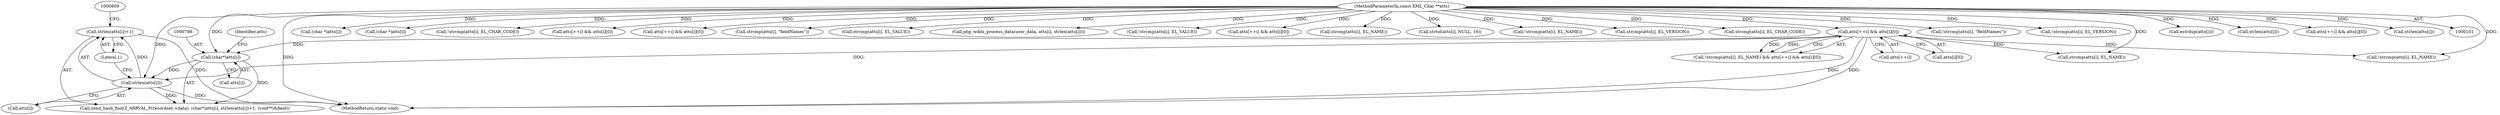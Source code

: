 digraph "1_php-src_c4cca4c20e75359c9a13a1f9a36cb7b4e9601d29?w=1@API" {
"1000802" [label="(Call,strlen(atts[i])+1)"];
"1000803" [label="(Call,strlen(atts[i]))"];
"1000762" [label="(Call,atts[++i] && atts[i][0])"];
"1000104" [label="(MethodParameterIn,const XML_Char **atts)"];
"1000797" [label="(Call,(char*)atts[i])"];
"1000627" [label="(Call,(char *)atts[i])"];
"1000638" [label="(Call,(char *)atts[i])"];
"1000256" [label="(Call,!strcmp(atts[i], EL_CHAR_CODE))"];
"1000803" [label="(Call,strlen(atts[i]))"];
"1000797" [label="(Call,(char*)atts[i])"];
"1000763" [label="(Call,atts[++i])"];
"1000362" [label="(Call,atts[++i] && atts[i][0])"];
"1000762" [label="(Call,atts[++i] && atts[i][0])"];
"1000805" [label="(Identifier,atts)"];
"1000767" [label="(Call,atts[i][0])"];
"1000262" [label="(Call,atts[++i] && atts[i][0])"];
"1000804" [label="(Call,atts[i])"];
"1000603" [label="(Call,strcmp(atts[i], \"fieldNames\"))"];
"1000807" [label="(Literal,1)"];
"1000357" [label="(Call,strcmp(atts[i], EL_VALUE))"];
"1000401" [label="(Call,php_wddx_process_data(user_data, atts[i], strlen(atts[i])))"];
"1000356" [label="(Call,!strcmp(atts[i], EL_VALUE))"];
"1000104" [label="(MethodParameterIn,const XML_Char **atts)"];
"1000538" [label="(Call,atts[++i] && atts[i][0])"];
"1000864" [label="(MethodReturn,static void)"];
"1000533" [label="(Call,strcmp(atts[i], EL_NAME))"];
"1000755" [label="(Call,!strcmp(atts[i], EL_NAME) && atts[++i] && atts[i][0])"];
"1000281" [label="(Call,strtol(atts[i], NULL, 16))"];
"1000532" [label="(Call,!strcmp(atts[i], EL_NAME))"];
"1000134" [label="(Call,strcmp(atts[i], EL_VERSION))"];
"1000802" [label="(Call,strlen(atts[i])+1)"];
"1000257" [label="(Call,strcmp(atts[i], EL_CHAR_CODE))"];
"1000757" [label="(Call,strcmp(atts[i], EL_NAME))"];
"1000799" [label="(Call,atts[i])"];
"1000602" [label="(Call,!strcmp(atts[i], \"fieldNames\"))"];
"1000133" [label="(Call,!strcmp(atts[i], EL_VERSION))"];
"1000792" [label="(Call,zend_hash_find(Z_ARRVAL_P(recordset->data), (char*)atts[i], strlen(atts[i])+1, (void**)&field))"];
"1000756" [label="(Call,!strcmp(atts[i], EL_NAME))"];
"1000561" [label="(Call,estrdup(atts[i]))"];
"1000632" [label="(Call,strlen(atts[i]))"];
"1000608" [label="(Call,atts[++i] && atts[i][0])"];
"1000406" [label="(Call,strlen(atts[i]))"];
"1000802" -> "1000792"  [label="AST: "];
"1000802" -> "1000807"  [label="CFG: "];
"1000803" -> "1000802"  [label="AST: "];
"1000807" -> "1000802"  [label="AST: "];
"1000809" -> "1000802"  [label="CFG: "];
"1000802" -> "1000864"  [label="DDG: "];
"1000803" -> "1000802"  [label="DDG: "];
"1000803" -> "1000804"  [label="CFG: "];
"1000804" -> "1000803"  [label="AST: "];
"1000807" -> "1000803"  [label="CFG: "];
"1000803" -> "1000864"  [label="DDG: "];
"1000803" -> "1000792"  [label="DDG: "];
"1000762" -> "1000803"  [label="DDG: "];
"1000797" -> "1000803"  [label="DDG: "];
"1000104" -> "1000803"  [label="DDG: "];
"1000762" -> "1000755"  [label="AST: "];
"1000762" -> "1000763"  [label="CFG: "];
"1000762" -> "1000767"  [label="CFG: "];
"1000763" -> "1000762"  [label="AST: "];
"1000767" -> "1000762"  [label="AST: "];
"1000755" -> "1000762"  [label="CFG: "];
"1000762" -> "1000864"  [label="DDG: "];
"1000762" -> "1000864"  [label="DDG: "];
"1000762" -> "1000756"  [label="DDG: "];
"1000762" -> "1000757"  [label="DDG: "];
"1000762" -> "1000755"  [label="DDG: "];
"1000762" -> "1000755"  [label="DDG: "];
"1000104" -> "1000762"  [label="DDG: "];
"1000762" -> "1000797"  [label="DDG: "];
"1000104" -> "1000101"  [label="AST: "];
"1000104" -> "1000864"  [label="DDG: "];
"1000104" -> "1000133"  [label="DDG: "];
"1000104" -> "1000134"  [label="DDG: "];
"1000104" -> "1000256"  [label="DDG: "];
"1000104" -> "1000257"  [label="DDG: "];
"1000104" -> "1000262"  [label="DDG: "];
"1000104" -> "1000281"  [label="DDG: "];
"1000104" -> "1000356"  [label="DDG: "];
"1000104" -> "1000357"  [label="DDG: "];
"1000104" -> "1000362"  [label="DDG: "];
"1000104" -> "1000401"  [label="DDG: "];
"1000104" -> "1000406"  [label="DDG: "];
"1000104" -> "1000532"  [label="DDG: "];
"1000104" -> "1000533"  [label="DDG: "];
"1000104" -> "1000538"  [label="DDG: "];
"1000104" -> "1000561"  [label="DDG: "];
"1000104" -> "1000602"  [label="DDG: "];
"1000104" -> "1000603"  [label="DDG: "];
"1000104" -> "1000608"  [label="DDG: "];
"1000104" -> "1000627"  [label="DDG: "];
"1000104" -> "1000632"  [label="DDG: "];
"1000104" -> "1000638"  [label="DDG: "];
"1000104" -> "1000756"  [label="DDG: "];
"1000104" -> "1000757"  [label="DDG: "];
"1000104" -> "1000797"  [label="DDG: "];
"1000797" -> "1000792"  [label="AST: "];
"1000797" -> "1000799"  [label="CFG: "];
"1000798" -> "1000797"  [label="AST: "];
"1000799" -> "1000797"  [label="AST: "];
"1000805" -> "1000797"  [label="CFG: "];
"1000797" -> "1000792"  [label="DDG: "];
}
